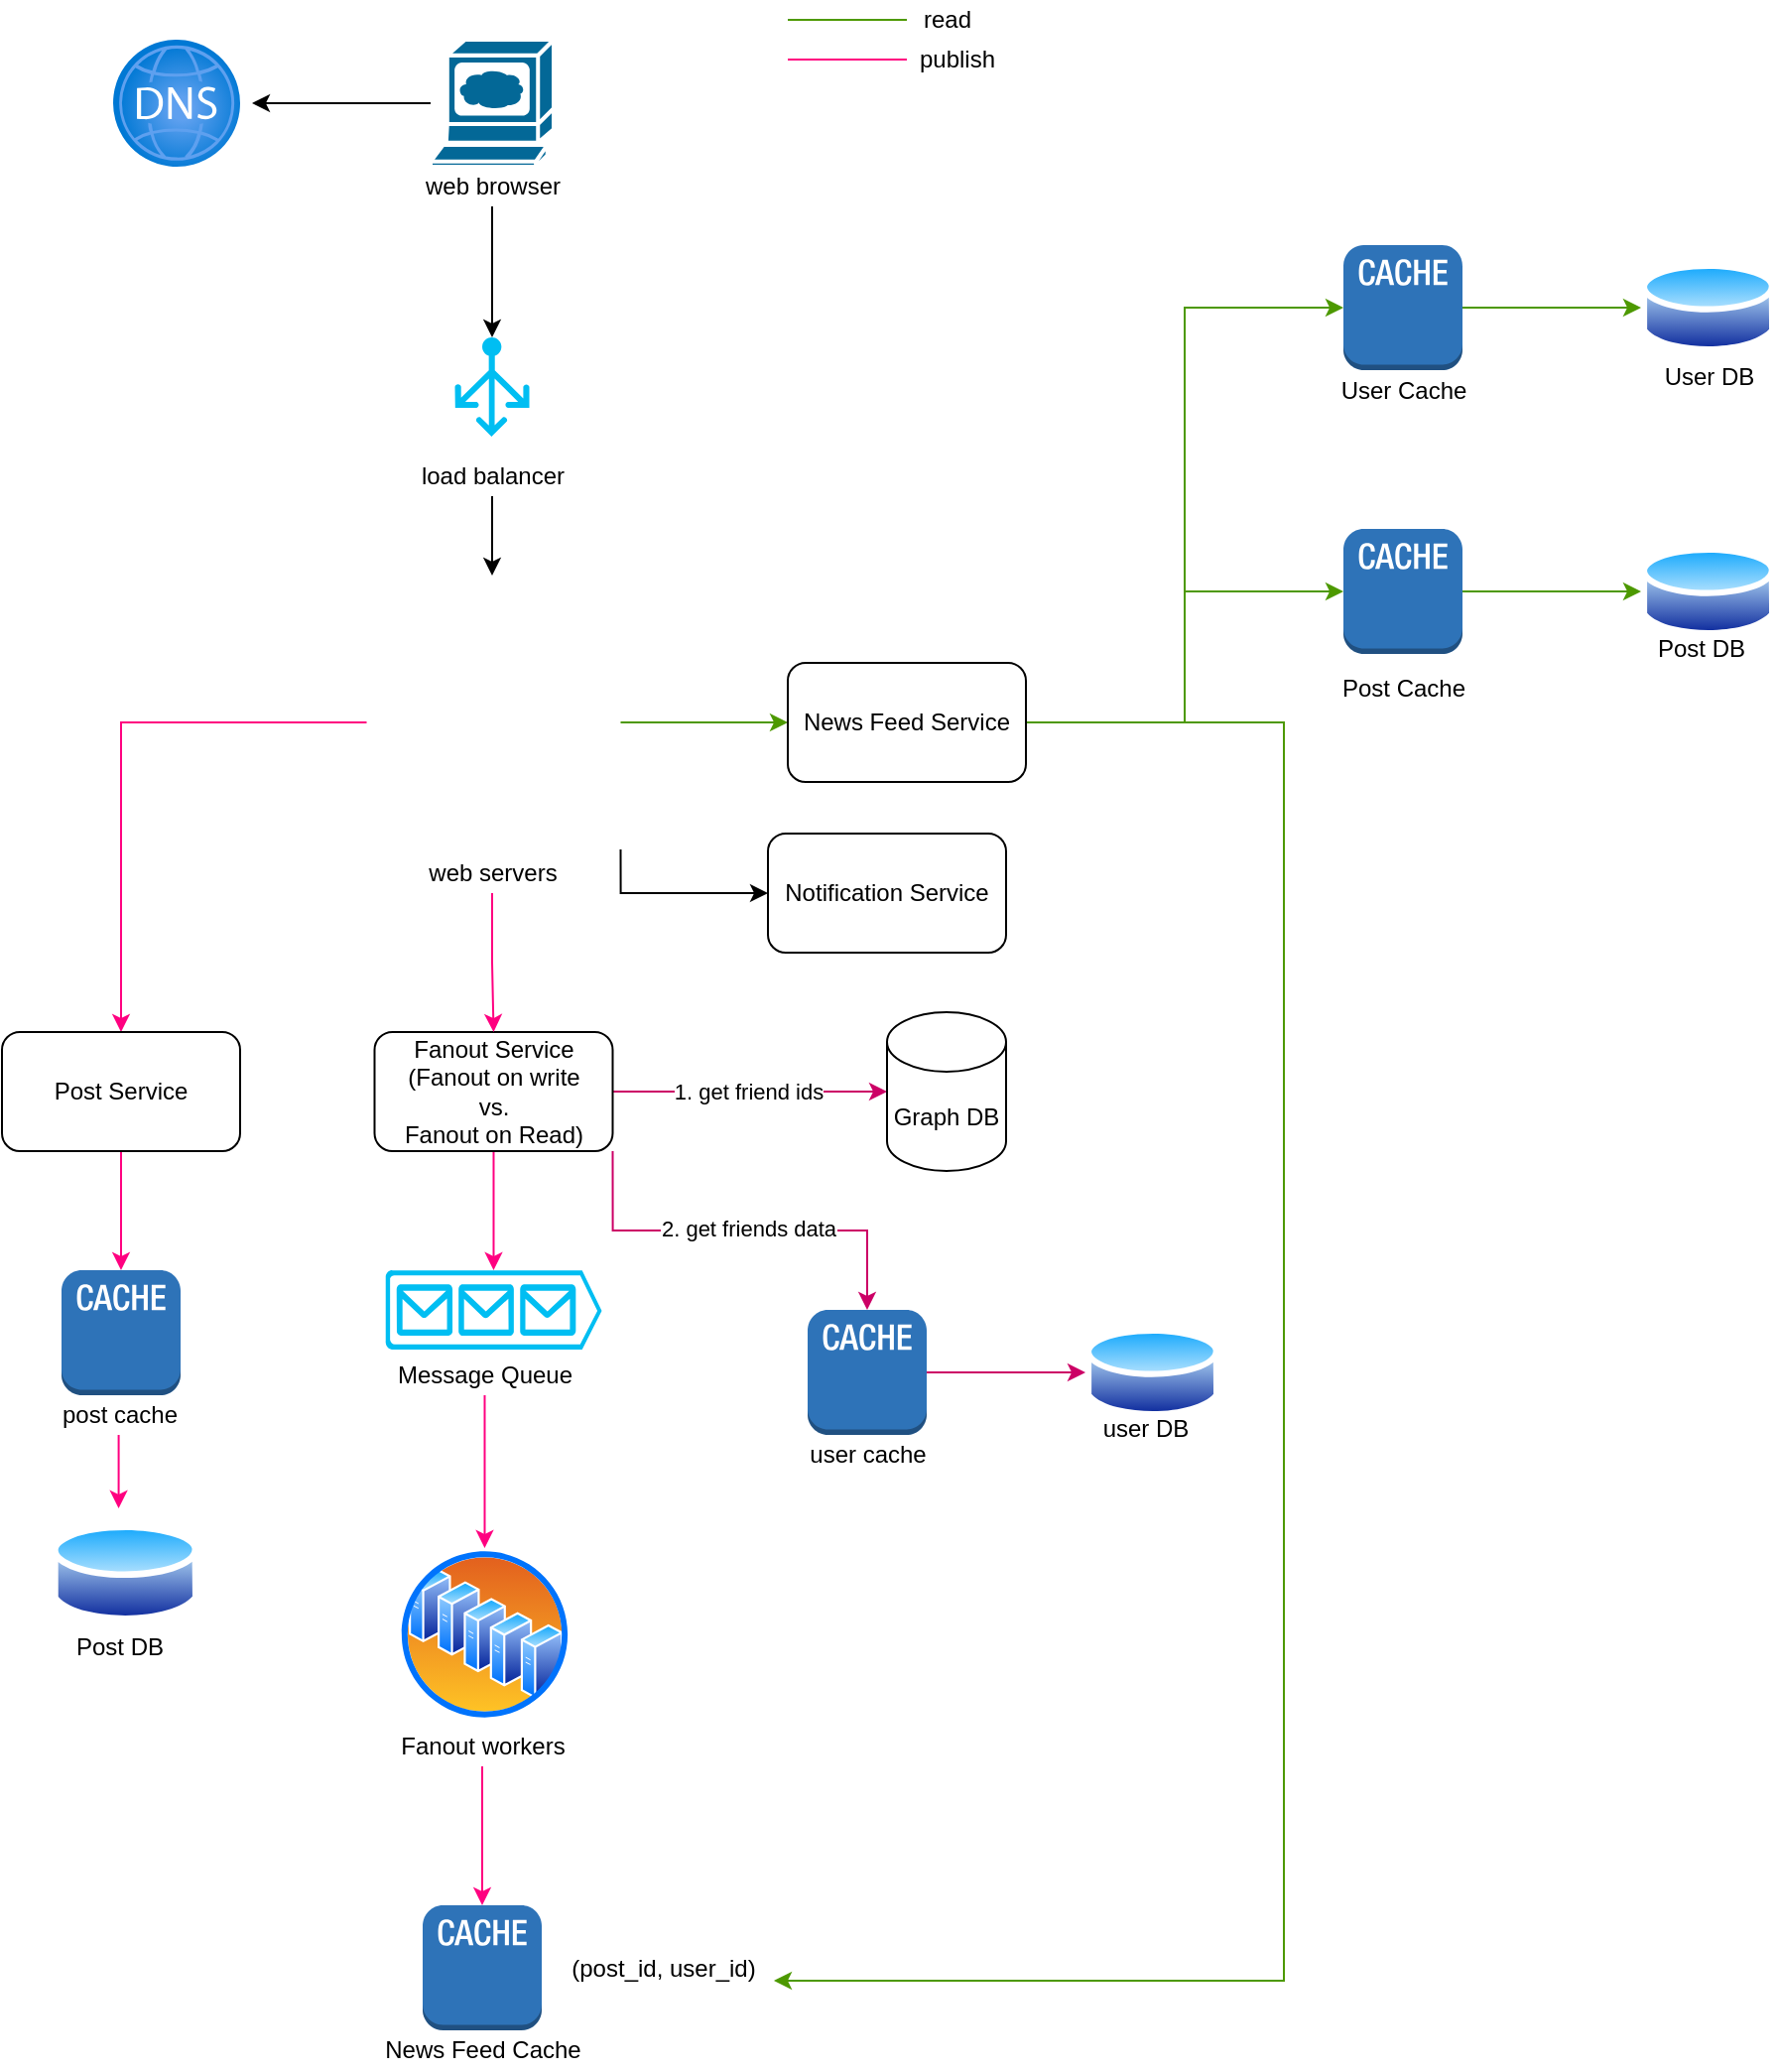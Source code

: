 <mxfile version="17.4.4" type="github">
  <diagram id="4cCKLbDu2Ntrc-mVVSZb" name="Page-1">
    <mxGraphModel dx="1226" dy="1129" grid="1" gridSize="10" guides="1" tooltips="1" connect="1" arrows="1" fold="1" page="1" pageScale="1" pageWidth="850" pageHeight="1100" math="0" shadow="0">
      <root>
        <mxCell id="0" />
        <mxCell id="1" parent="0" />
        <mxCell id="fDrAR6Ka62goLLIewrtq-10" style="edgeStyle=orthogonalEdgeStyle;rounded=0;orthogonalLoop=1;jettySize=auto;html=1;" edge="1" parent="1" source="wFmW60XCWzOWadYCHSVF-1">
          <mxGeometry relative="1" as="geometry">
            <mxPoint x="210" y="122" as="targetPoint" />
          </mxGeometry>
        </mxCell>
        <mxCell id="wFmW60XCWzOWadYCHSVF-1" value="" style="shape=mxgraph.cisco.computers_and_peripherals.web_browser;html=1;pointerEvents=1;dashed=0;fillColor=#036897;strokeColor=#ffffff;strokeWidth=2;verticalLabelPosition=bottom;verticalAlign=top;align=center;outlineConnect=0;" parent="1" vertex="1">
          <mxGeometry x="300" y="90" width="62" height="64" as="geometry" />
        </mxCell>
        <mxCell id="wFmW60XCWzOWadYCHSVF-2" value="" style="aspect=fixed;html=1;points=[];align=center;image;fontSize=12;image=img/lib/azure2/networking/DNS_Zones.svg;" parent="1" vertex="1">
          <mxGeometry x="140" y="90" width="64" height="64" as="geometry" />
        </mxCell>
        <mxCell id="wFmW60XCWzOWadYCHSVF-3" value="" style="verticalLabelPosition=bottom;html=1;verticalAlign=top;align=center;strokeColor=none;fillColor=#00BEF2;shape=mxgraph.azure.load_balancer_generic;pointerEvents=1;" parent="1" vertex="1">
          <mxGeometry x="312.25" y="240" width="37.5" height="50" as="geometry" />
        </mxCell>
        <mxCell id="fDrAR6Ka62goLLIewrtq-13" style="edgeStyle=orthogonalEdgeStyle;rounded=0;orthogonalLoop=1;jettySize=auto;html=1;entryX=0.5;entryY=0;entryDx=0;entryDy=0;strokeColor=#FF0080;" edge="1" parent="1" source="wFmW60XCWzOWadYCHSVF-4" target="wFmW60XCWzOWadYCHSVF-5">
          <mxGeometry relative="1" as="geometry" />
        </mxCell>
        <mxCell id="fDrAR6Ka62goLLIewrtq-38" style="edgeStyle=orthogonalEdgeStyle;rounded=0;orthogonalLoop=1;jettySize=auto;html=1;exitX=1;exitY=1;exitDx=0;exitDy=0;" edge="1" parent="1" source="wFmW60XCWzOWadYCHSVF-4" target="wFmW60XCWzOWadYCHSVF-7">
          <mxGeometry relative="1" as="geometry" />
        </mxCell>
        <mxCell id="fDrAR6Ka62goLLIewrtq-42" style="edgeStyle=orthogonalEdgeStyle;rounded=0;orthogonalLoop=1;jettySize=auto;html=1;strokeColor=#4D9900;" edge="1" parent="1" source="wFmW60XCWzOWadYCHSVF-4" target="fDrAR6Ka62goLLIewrtq-41">
          <mxGeometry relative="1" as="geometry" />
        </mxCell>
        <mxCell id="wFmW60XCWzOWadYCHSVF-4" value="" style="shape=image;html=1;verticalAlign=top;verticalLabelPosition=bottom;labelBackgroundColor=#ffffff;imageAspect=0;aspect=fixed;image=https://cdn2.iconfinder.com/data/icons/whcompare-isometric-web-hosting-servers/50/server-transfer-128.png" parent="1" vertex="1">
          <mxGeometry x="267.75" y="370" width="128" height="128" as="geometry" />
        </mxCell>
        <mxCell id="fDrAR6Ka62goLLIewrtq-14" style="edgeStyle=orthogonalEdgeStyle;rounded=0;orthogonalLoop=1;jettySize=auto;html=1;entryX=0.5;entryY=0;entryDx=0;entryDy=0;entryPerimeter=0;strokeColor=#FF0080;" edge="1" parent="1" source="wFmW60XCWzOWadYCHSVF-5" target="fDrAR6Ka62goLLIewrtq-1">
          <mxGeometry relative="1" as="geometry" />
        </mxCell>
        <mxCell id="wFmW60XCWzOWadYCHSVF-5" value="Post Service" style="rounded=1;whiteSpace=wrap;html=1;" parent="1" vertex="1">
          <mxGeometry x="84" y="590" width="120" height="60" as="geometry" />
        </mxCell>
        <mxCell id="fDrAR6Ka62goLLIewrtq-17" style="edgeStyle=orthogonalEdgeStyle;rounded=0;orthogonalLoop=1;jettySize=auto;html=1;entryX=0.5;entryY=0;entryDx=0;entryDy=0;entryPerimeter=0;strokeColor=#FF0080;" edge="1" parent="1" source="wFmW60XCWzOWadYCHSVF-6" target="fDrAR6Ka62goLLIewrtq-6">
          <mxGeometry relative="1" as="geometry" />
        </mxCell>
        <mxCell id="fDrAR6Ka62goLLIewrtq-20" style="edgeStyle=orthogonalEdgeStyle;rounded=0;orthogonalLoop=1;jettySize=auto;html=1;entryX=0;entryY=0.5;entryDx=0;entryDy=0;entryPerimeter=0;strokeColor=#CC0066;" edge="1" parent="1" source="wFmW60XCWzOWadYCHSVF-6" target="fDrAR6Ka62goLLIewrtq-3">
          <mxGeometry relative="1" as="geometry" />
        </mxCell>
        <mxCell id="fDrAR6Ka62goLLIewrtq-23" value="1. get friend ids" style="edgeLabel;html=1;align=center;verticalAlign=middle;resizable=0;points=[];" vertex="1" connectable="0" parent="fDrAR6Ka62goLLIewrtq-20">
          <mxGeometry x="-0.259" y="-1" relative="1" as="geometry">
            <mxPoint x="17" y="-1" as="offset" />
          </mxGeometry>
        </mxCell>
        <mxCell id="fDrAR6Ka62goLLIewrtq-25" style="edgeStyle=orthogonalEdgeStyle;rounded=0;orthogonalLoop=1;jettySize=auto;html=1;exitX=1;exitY=1;exitDx=0;exitDy=0;entryX=0.5;entryY=0;entryDx=0;entryDy=0;entryPerimeter=0;strokeColor=#CC0066;" edge="1" parent="1" source="wFmW60XCWzOWadYCHSVF-6" target="fDrAR6Ka62goLLIewrtq-4">
          <mxGeometry relative="1" as="geometry" />
        </mxCell>
        <mxCell id="fDrAR6Ka62goLLIewrtq-26" value="2. get friends data" style="edgeLabel;html=1;align=center;verticalAlign=middle;resizable=0;points=[];" vertex="1" connectable="0" parent="fDrAR6Ka62goLLIewrtq-25">
          <mxGeometry x="-0.306" y="1" relative="1" as="geometry">
            <mxPoint x="36" as="offset" />
          </mxGeometry>
        </mxCell>
        <mxCell id="wFmW60XCWzOWadYCHSVF-6" value="Fanout Service&lt;br&gt;(Fanout on write&lt;br&gt;vs.&lt;br&gt;Fanout on Read)" style="rounded=1;whiteSpace=wrap;html=1;" parent="1" vertex="1">
          <mxGeometry x="271.75" y="590" width="120" height="60" as="geometry" />
        </mxCell>
        <mxCell id="wFmW60XCWzOWadYCHSVF-7" value="Notification Service" style="rounded=1;whiteSpace=wrap;html=1;" parent="1" vertex="1">
          <mxGeometry x="470" y="490" width="120" height="60" as="geometry" />
        </mxCell>
        <mxCell id="fDrAR6Ka62goLLIewrtq-11" style="edgeStyle=orthogonalEdgeStyle;rounded=0;orthogonalLoop=1;jettySize=auto;html=1;entryX=0.5;entryY=0;entryDx=0;entryDy=0;entryPerimeter=0;" edge="1" parent="1" source="wFmW60XCWzOWadYCHSVF-8" target="wFmW60XCWzOWadYCHSVF-3">
          <mxGeometry relative="1" as="geometry" />
        </mxCell>
        <mxCell id="wFmW60XCWzOWadYCHSVF-8" value="web browser" style="text;html=1;align=center;verticalAlign=middle;resizable=0;points=[];autosize=1;strokeColor=none;fillColor=none;" parent="1" vertex="1">
          <mxGeometry x="291" y="154" width="80" height="20" as="geometry" />
        </mxCell>
        <mxCell id="fDrAR6Ka62goLLIewrtq-12" style="edgeStyle=orthogonalEdgeStyle;rounded=0;orthogonalLoop=1;jettySize=auto;html=1;" edge="1" parent="1" source="wFmW60XCWzOWadYCHSVF-9">
          <mxGeometry relative="1" as="geometry">
            <mxPoint x="331" y="360" as="targetPoint" />
          </mxGeometry>
        </mxCell>
        <mxCell id="wFmW60XCWzOWadYCHSVF-9" value="load balancer" style="text;html=1;align=center;verticalAlign=middle;resizable=0;points=[];autosize=1;strokeColor=none;fillColor=none;" parent="1" vertex="1">
          <mxGeometry x="286" y="300" width="90" height="20" as="geometry" />
        </mxCell>
        <mxCell id="fDrAR6Ka62goLLIewrtq-16" style="edgeStyle=orthogonalEdgeStyle;rounded=0;orthogonalLoop=1;jettySize=auto;html=1;entryX=0.5;entryY=0;entryDx=0;entryDy=0;strokeColor=#FF0080;" edge="1" parent="1" source="wFmW60XCWzOWadYCHSVF-10" target="wFmW60XCWzOWadYCHSVF-6">
          <mxGeometry relative="1" as="geometry" />
        </mxCell>
        <mxCell id="wFmW60XCWzOWadYCHSVF-10" value="web servers" style="text;html=1;align=center;verticalAlign=middle;resizable=0;points=[];autosize=1;strokeColor=none;fillColor=none;" parent="1" vertex="1">
          <mxGeometry x="291" y="500" width="80" height="20" as="geometry" />
        </mxCell>
        <mxCell id="fDrAR6Ka62goLLIewrtq-1" value="" style="outlineConnect=0;dashed=0;verticalLabelPosition=bottom;verticalAlign=top;align=center;html=1;shape=mxgraph.aws3.cache_node;fillColor=#2E73B8;gradientColor=none;" vertex="1" parent="1">
          <mxGeometry x="114" y="710" width="60" height="63" as="geometry" />
        </mxCell>
        <mxCell id="fDrAR6Ka62goLLIewrtq-2" value="" style="aspect=fixed;perimeter=ellipsePerimeter;html=1;align=center;shadow=0;dashed=0;spacingTop=3;image;image=img/lib/active_directory/database.svg;" vertex="1" parent="1">
          <mxGeometry x="108.99" y="835" width="74.33" height="55" as="geometry" />
        </mxCell>
        <mxCell id="fDrAR6Ka62goLLIewrtq-3" value="Graph DB" style="shape=cylinder3;whiteSpace=wrap;html=1;boundedLbl=1;backgroundOutline=1;size=15;" vertex="1" parent="1">
          <mxGeometry x="530" y="580" width="60" height="80" as="geometry" />
        </mxCell>
        <mxCell id="fDrAR6Ka62goLLIewrtq-22" style="edgeStyle=orthogonalEdgeStyle;rounded=0;orthogonalLoop=1;jettySize=auto;html=1;entryX=0;entryY=0.5;entryDx=0;entryDy=0;strokeColor=#CC0066;" edge="1" parent="1" source="fDrAR6Ka62goLLIewrtq-4" target="fDrAR6Ka62goLLIewrtq-5">
          <mxGeometry relative="1" as="geometry" />
        </mxCell>
        <mxCell id="fDrAR6Ka62goLLIewrtq-4" value="" style="outlineConnect=0;dashed=0;verticalLabelPosition=bottom;verticalAlign=top;align=center;html=1;shape=mxgraph.aws3.cache_node;fillColor=#2E73B8;gradientColor=none;" vertex="1" parent="1">
          <mxGeometry x="490" y="730" width="60" height="63" as="geometry" />
        </mxCell>
        <mxCell id="fDrAR6Ka62goLLIewrtq-5" value="" style="aspect=fixed;perimeter=ellipsePerimeter;html=1;align=center;shadow=0;dashed=0;spacingTop=3;image;image=img/lib/active_directory/database.svg;" vertex="1" parent="1">
          <mxGeometry x="630" y="736.5" width="67.57" height="50" as="geometry" />
        </mxCell>
        <mxCell id="fDrAR6Ka62goLLIewrtq-6" value="" style="verticalLabelPosition=bottom;html=1;verticalAlign=top;align=center;strokeColor=none;fillColor=#00BEF2;shape=mxgraph.azure.queue_generic;pointerEvents=1;" vertex="1" parent="1">
          <mxGeometry x="277.25" y="710" width="109" height="40" as="geometry" />
        </mxCell>
        <mxCell id="fDrAR6Ka62goLLIewrtq-8" value="" style="aspect=fixed;perimeter=ellipsePerimeter;html=1;align=center;shadow=0;dashed=0;spacingTop=3;image;image=img/lib/active_directory/server_farm.svg;" vertex="1" parent="1">
          <mxGeometry x="283.75" y="850" width="87" height="87" as="geometry" />
        </mxCell>
        <mxCell id="fDrAR6Ka62goLLIewrtq-9" value="" style="outlineConnect=0;dashed=0;verticalLabelPosition=bottom;verticalAlign=top;align=center;html=1;shape=mxgraph.aws3.cache_node;fillColor=#2E73B8;gradientColor=none;" vertex="1" parent="1">
          <mxGeometry x="296" y="1030" width="60" height="63" as="geometry" />
        </mxCell>
        <mxCell id="fDrAR6Ka62goLLIewrtq-27" value="user cache" style="text;html=1;align=center;verticalAlign=middle;resizable=0;points=[];autosize=1;strokeColor=none;fillColor=none;" vertex="1" parent="1">
          <mxGeometry x="485" y="793" width="70" height="20" as="geometry" />
        </mxCell>
        <mxCell id="fDrAR6Ka62goLLIewrtq-28" value="user DB" style="text;html=1;align=center;verticalAlign=middle;resizable=0;points=[];autosize=1;strokeColor=none;fillColor=none;" vertex="1" parent="1">
          <mxGeometry x="630" y="780" width="60" height="20" as="geometry" />
        </mxCell>
        <mxCell id="fDrAR6Ka62goLLIewrtq-32" style="edgeStyle=orthogonalEdgeStyle;rounded=0;orthogonalLoop=1;jettySize=auto;html=1;strokeColor=#FF0080;" edge="1" parent="1" source="fDrAR6Ka62goLLIewrtq-29">
          <mxGeometry relative="1" as="geometry">
            <mxPoint x="142.78" y="830" as="targetPoint" />
          </mxGeometry>
        </mxCell>
        <mxCell id="fDrAR6Ka62goLLIewrtq-29" value="post cache" style="text;html=1;align=center;verticalAlign=middle;resizable=0;points=[];autosize=1;strokeColor=none;fillColor=none;" vertex="1" parent="1">
          <mxGeometry x="107.78" y="773" width="70" height="20" as="geometry" />
        </mxCell>
        <mxCell id="fDrAR6Ka62goLLIewrtq-33" value="Post DB" style="text;html=1;align=center;verticalAlign=middle;resizable=0;points=[];autosize=1;strokeColor=none;fillColor=none;" vertex="1" parent="1">
          <mxGeometry x="112.78" y="890" width="60" height="20" as="geometry" />
        </mxCell>
        <mxCell id="fDrAR6Ka62goLLIewrtq-36" style="edgeStyle=orthogonalEdgeStyle;rounded=0;orthogonalLoop=1;jettySize=auto;html=1;entryX=0.5;entryY=0;entryDx=0;entryDy=0;strokeColor=#FF0080;" edge="1" parent="1" source="fDrAR6Ka62goLLIewrtq-34" target="fDrAR6Ka62goLLIewrtq-8">
          <mxGeometry relative="1" as="geometry" />
        </mxCell>
        <mxCell id="fDrAR6Ka62goLLIewrtq-34" value="Message Queue" style="text;html=1;align=center;verticalAlign=middle;resizable=0;points=[];autosize=1;strokeColor=none;fillColor=none;" vertex="1" parent="1">
          <mxGeometry x="277.25" y="753" width="100" height="20" as="geometry" />
        </mxCell>
        <mxCell id="fDrAR6Ka62goLLIewrtq-37" style="edgeStyle=orthogonalEdgeStyle;rounded=0;orthogonalLoop=1;jettySize=auto;html=1;strokeColor=#FF0080;" edge="1" parent="1" source="fDrAR6Ka62goLLIewrtq-35" target="fDrAR6Ka62goLLIewrtq-9">
          <mxGeometry relative="1" as="geometry" />
        </mxCell>
        <mxCell id="fDrAR6Ka62goLLIewrtq-35" value="Fanout workers" style="text;html=1;align=center;verticalAlign=middle;resizable=0;points=[];autosize=1;strokeColor=none;fillColor=none;" vertex="1" parent="1">
          <mxGeometry x="276" y="940" width="100" height="20" as="geometry" />
        </mxCell>
        <mxCell id="fDrAR6Ka62goLLIewrtq-39" value="News Feed Cache" style="text;html=1;align=center;verticalAlign=middle;resizable=0;points=[];autosize=1;strokeColor=none;fillColor=none;" vertex="1" parent="1">
          <mxGeometry x="271" y="1093" width="110" height="20" as="geometry" />
        </mxCell>
        <mxCell id="fDrAR6Ka62goLLIewrtq-40" value="(post_id, user_id)" style="text;html=1;align=center;verticalAlign=middle;resizable=0;points=[];autosize=1;strokeColor=none;fillColor=none;" vertex="1" parent="1">
          <mxGeometry x="362" y="1051.5" width="110" height="20" as="geometry" />
        </mxCell>
        <mxCell id="fDrAR6Ka62goLLIewrtq-60" style="edgeStyle=orthogonalEdgeStyle;rounded=0;orthogonalLoop=1;jettySize=auto;html=1;entryX=1.009;entryY=0.825;entryDx=0;entryDy=0;entryPerimeter=0;strokeColor=#4D9900;" edge="1" parent="1" source="fDrAR6Ka62goLLIewrtq-41" target="fDrAR6Ka62goLLIewrtq-40">
          <mxGeometry relative="1" as="geometry">
            <Array as="points">
              <mxPoint x="730" y="434" />
              <mxPoint x="730" y="1068" />
            </Array>
          </mxGeometry>
        </mxCell>
        <mxCell id="fDrAR6Ka62goLLIewrtq-61" style="edgeStyle=orthogonalEdgeStyle;rounded=0;orthogonalLoop=1;jettySize=auto;html=1;entryX=0;entryY=0.5;entryDx=0;entryDy=0;entryPerimeter=0;strokeColor=#4D9900;" edge="1" parent="1" source="fDrAR6Ka62goLLIewrtq-41" target="fDrAR6Ka62goLLIewrtq-45">
          <mxGeometry relative="1" as="geometry" />
        </mxCell>
        <mxCell id="fDrAR6Ka62goLLIewrtq-62" style="edgeStyle=orthogonalEdgeStyle;rounded=0;orthogonalLoop=1;jettySize=auto;html=1;entryX=0;entryY=0.5;entryDx=0;entryDy=0;entryPerimeter=0;strokeColor=#4D9900;" edge="1" parent="1" source="fDrAR6Ka62goLLIewrtq-41" target="fDrAR6Ka62goLLIewrtq-43">
          <mxGeometry relative="1" as="geometry" />
        </mxCell>
        <mxCell id="fDrAR6Ka62goLLIewrtq-41" value="News Feed Service" style="rounded=1;whiteSpace=wrap;html=1;" vertex="1" parent="1">
          <mxGeometry x="480" y="404" width="120" height="60" as="geometry" />
        </mxCell>
        <mxCell id="fDrAR6Ka62goLLIewrtq-52" style="edgeStyle=orthogonalEdgeStyle;rounded=0;orthogonalLoop=1;jettySize=auto;html=1;entryX=0;entryY=0.5;entryDx=0;entryDy=0;strokeColor=#4D9900;" edge="1" parent="1" source="fDrAR6Ka62goLLIewrtq-43" target="fDrAR6Ka62goLLIewrtq-44">
          <mxGeometry relative="1" as="geometry" />
        </mxCell>
        <mxCell id="fDrAR6Ka62goLLIewrtq-43" value="" style="outlineConnect=0;dashed=0;verticalLabelPosition=bottom;verticalAlign=top;align=center;html=1;shape=mxgraph.aws3.cache_node;fillColor=#2E73B8;gradientColor=none;" vertex="1" parent="1">
          <mxGeometry x="760" y="193.5" width="60" height="63" as="geometry" />
        </mxCell>
        <mxCell id="fDrAR6Ka62goLLIewrtq-44" value="" style="aspect=fixed;perimeter=ellipsePerimeter;html=1;align=center;shadow=0;dashed=0;spacingTop=3;image;image=img/lib/active_directory/database.svg;" vertex="1" parent="1">
          <mxGeometry x="910" y="200" width="67.57" height="50" as="geometry" />
        </mxCell>
        <mxCell id="fDrAR6Ka62goLLIewrtq-54" style="edgeStyle=orthogonalEdgeStyle;rounded=0;orthogonalLoop=1;jettySize=auto;html=1;entryX=0;entryY=0.5;entryDx=0;entryDy=0;strokeColor=#4D9900;" edge="1" parent="1" source="fDrAR6Ka62goLLIewrtq-45" target="fDrAR6Ka62goLLIewrtq-46">
          <mxGeometry relative="1" as="geometry" />
        </mxCell>
        <mxCell id="fDrAR6Ka62goLLIewrtq-45" value="" style="outlineConnect=0;dashed=0;verticalLabelPosition=bottom;verticalAlign=top;align=center;html=1;shape=mxgraph.aws3.cache_node;fillColor=#2E73B8;gradientColor=none;" vertex="1" parent="1">
          <mxGeometry x="760" y="336.5" width="60" height="63" as="geometry" />
        </mxCell>
        <mxCell id="fDrAR6Ka62goLLIewrtq-46" value="" style="aspect=fixed;perimeter=ellipsePerimeter;html=1;align=center;shadow=0;dashed=0;spacingTop=3;image;image=img/lib/active_directory/database.svg;" vertex="1" parent="1">
          <mxGeometry x="910" y="343" width="67.57" height="50" as="geometry" />
        </mxCell>
        <mxCell id="fDrAR6Ka62goLLIewrtq-48" value="User Cache" style="text;html=1;align=center;verticalAlign=middle;resizable=0;points=[];autosize=1;strokeColor=none;fillColor=none;" vertex="1" parent="1">
          <mxGeometry x="750" y="256.5" width="80" height="20" as="geometry" />
        </mxCell>
        <mxCell id="fDrAR6Ka62goLLIewrtq-49" value="User DB" style="text;html=1;align=center;verticalAlign=middle;resizable=0;points=[];autosize=1;strokeColor=none;fillColor=none;" vertex="1" parent="1">
          <mxGeometry x="913.78" y="250" width="60" height="20" as="geometry" />
        </mxCell>
        <mxCell id="fDrAR6Ka62goLLIewrtq-50" value="Post Cache" style="text;html=1;align=center;verticalAlign=middle;resizable=0;points=[];autosize=1;strokeColor=none;fillColor=none;" vertex="1" parent="1">
          <mxGeometry x="750" y="406.5" width="80" height="20" as="geometry" />
        </mxCell>
        <mxCell id="fDrAR6Ka62goLLIewrtq-51" value="Post DB" style="text;html=1;align=center;verticalAlign=middle;resizable=0;points=[];autosize=1;strokeColor=none;fillColor=none;" vertex="1" parent="1">
          <mxGeometry x="910" y="386.5" width="60" height="20" as="geometry" />
        </mxCell>
        <mxCell id="fDrAR6Ka62goLLIewrtq-63" value="" style="endArrow=none;html=1;rounded=0;strokeColor=#4D9900;" edge="1" parent="1">
          <mxGeometry width="50" height="50" relative="1" as="geometry">
            <mxPoint x="480" y="80" as="sourcePoint" />
            <mxPoint x="540" y="80" as="targetPoint" />
          </mxGeometry>
        </mxCell>
        <mxCell id="fDrAR6Ka62goLLIewrtq-64" value="read" style="text;html=1;align=center;verticalAlign=middle;resizable=0;points=[];autosize=1;strokeColor=none;fillColor=none;" vertex="1" parent="1">
          <mxGeometry x="540" y="70" width="40" height="20" as="geometry" />
        </mxCell>
        <mxCell id="fDrAR6Ka62goLLIewrtq-66" value="" style="endArrow=none;html=1;rounded=0;strokeColor=#FF0080;" edge="1" parent="1">
          <mxGeometry width="50" height="50" relative="1" as="geometry">
            <mxPoint x="480" y="100" as="sourcePoint" />
            <mxPoint x="540" y="100" as="targetPoint" />
          </mxGeometry>
        </mxCell>
        <mxCell id="fDrAR6Ka62goLLIewrtq-67" value="publish" style="text;html=1;align=center;verticalAlign=middle;resizable=0;points=[];autosize=1;strokeColor=none;fillColor=none;" vertex="1" parent="1">
          <mxGeometry x="540" y="90" width="50" height="20" as="geometry" />
        </mxCell>
      </root>
    </mxGraphModel>
  </diagram>
</mxfile>
